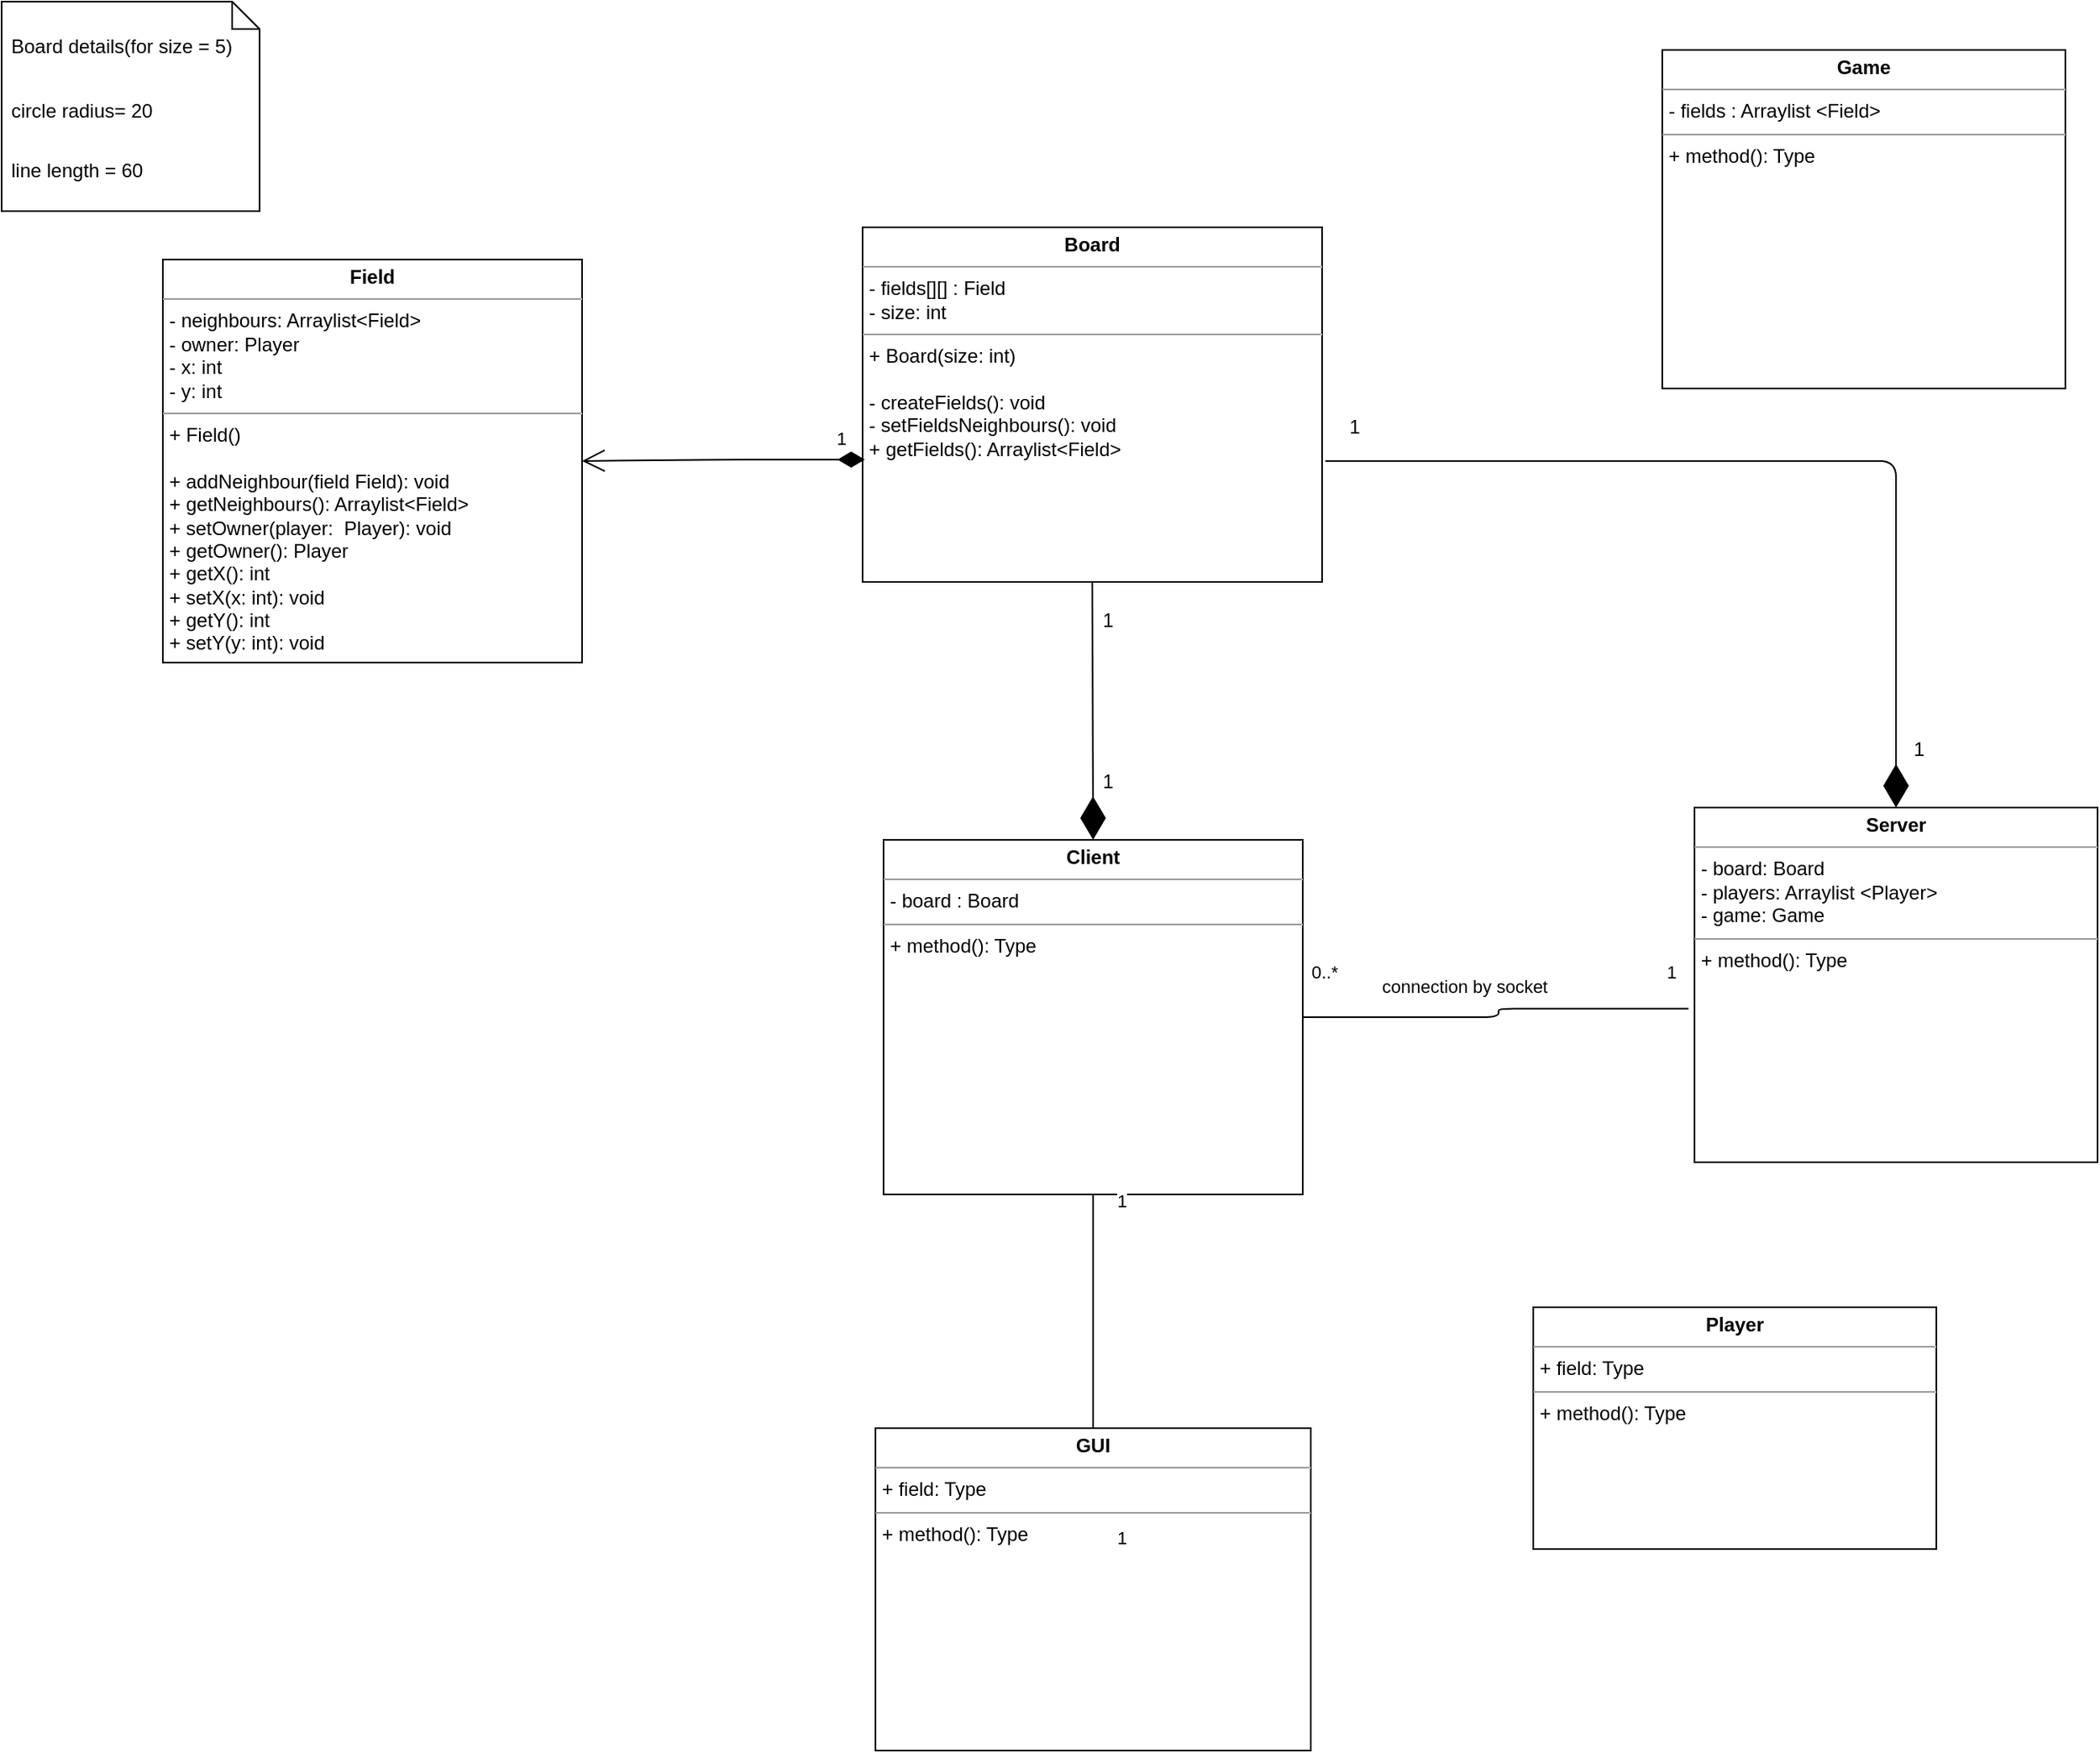 <mxfile version="13.10.9" type="device"><diagram id="KvgGiouU5SmCt_QOJR8G" name="Page-1"><mxGraphModel dx="2839" dy="1831" grid="1" gridSize="10" guides="1" tooltips="1" connect="1" arrows="1" fold="1" page="1" pageScale="1" pageWidth="827" pageHeight="1169" math="0" shadow="0"><root><mxCell id="0"/><mxCell id="1" parent="0"/><mxCell id="o2nBMmS9BLBo9ZvtEjrk-1" value="&lt;p style=&quot;margin: 0px ; margin-top: 4px ; text-align: center&quot;&gt;&lt;b&gt;Server&lt;/b&gt;&lt;/p&gt;&lt;hr size=&quot;1&quot;&gt;&lt;p style=&quot;margin: 0px ; margin-left: 4px&quot;&gt;- board: Board&lt;/p&gt;&lt;p style=&quot;margin: 0px ; margin-left: 4px&quot;&gt;- players: Arraylist &amp;lt;Player&lt;span&gt;&amp;gt;&lt;/span&gt;&lt;/p&gt;&lt;p style=&quot;margin: 0px ; margin-left: 4px&quot;&gt;&lt;span&gt;- game: Game&lt;/span&gt;&lt;/p&gt;&lt;hr size=&quot;1&quot;&gt;&lt;p style=&quot;margin: 0px ; margin-left: 4px&quot;&gt;+ method(): Type&lt;/p&gt;" style="verticalAlign=top;align=left;overflow=fill;fontSize=12;fontFamily=Helvetica;html=1;" parent="1" vertex="1"><mxGeometry x="-40" y="30" width="250" height="220" as="geometry"/></mxCell><mxCell id="o2nBMmS9BLBo9ZvtEjrk-2" value="&lt;p style=&quot;margin: 0px ; margin-top: 4px ; text-align: center&quot;&gt;&lt;b&gt;Board&lt;/b&gt;&lt;/p&gt;&lt;hr size=&quot;1&quot;&gt;&lt;p style=&quot;margin: 0px ; margin-left: 4px&quot;&gt;- fields[][]&lt;span&gt;&amp;nbsp;: Field&lt;/span&gt;&lt;/p&gt;&lt;p style=&quot;margin: 0px ; margin-left: 4px&quot;&gt;- size: int&lt;/p&gt;&lt;hr size=&quot;1&quot;&gt;&lt;p style=&quot;margin: 0px ; margin-left: 4px&quot;&gt;+ Board(size: int)&lt;/p&gt;&lt;p style=&quot;margin: 0px ; margin-left: 4px&quot;&gt;&lt;br&gt;&lt;/p&gt;&lt;p style=&quot;margin: 0px ; margin-left: 4px&quot;&gt;- createFields(): void&lt;/p&gt;&lt;p style=&quot;margin: 0px ; margin-left: 4px&quot;&gt;- setFieldsNeighbours(): void&lt;/p&gt;&lt;p style=&quot;margin: 0px ; margin-left: 4px&quot;&gt;+ getFields(): Arraylist&amp;lt;Field&amp;gt;&lt;/p&gt;" style="verticalAlign=top;align=left;overflow=fill;fontSize=12;fontFamily=Helvetica;html=1;" parent="1" vertex="1"><mxGeometry x="-556" y="-330" width="285" height="220" as="geometry"/></mxCell><mxCell id="o2nBMmS9BLBo9ZvtEjrk-10" value="&lt;p style=&quot;margin: 0px ; margin-top: 4px ; text-align: center&quot;&gt;&lt;b&gt;Field&lt;/b&gt;&lt;/p&gt;&lt;hr size=&quot;1&quot;&gt;&lt;p style=&quot;margin: 0px ; margin-left: 4px&quot;&gt;- neighbours: Arraylist&amp;lt;Field&amp;gt;&lt;/p&gt;&lt;p style=&quot;margin: 0px ; margin-left: 4px&quot;&gt;- owner: Player&lt;/p&gt;&lt;p style=&quot;margin: 0px ; margin-left: 4px&quot;&gt;- x: int&lt;/p&gt;&lt;p style=&quot;margin: 0px ; margin-left: 4px&quot;&gt;- y: int&lt;/p&gt;&lt;hr size=&quot;1&quot;&gt;&lt;p style=&quot;margin: 0px ; margin-left: 4px&quot;&gt;+ Field()&lt;/p&gt;&lt;p style=&quot;margin: 0px ; margin-left: 4px&quot;&gt;&lt;br&gt;&lt;/p&gt;&lt;p style=&quot;margin: 0px ; margin-left: 4px&quot;&gt;+ addNeighbour(field Field): void&lt;/p&gt;&lt;p style=&quot;margin: 0px ; margin-left: 4px&quot;&gt;+ getNeighbours(): Arraylist&amp;lt;Field&amp;gt;&lt;/p&gt;&lt;p style=&quot;margin: 0px ; margin-left: 4px&quot;&gt;+ setOwner(player:&amp;nbsp; Player): void&lt;/p&gt;&lt;p style=&quot;margin: 0px ; margin-left: 4px&quot;&gt;+ getOwner(): Player&lt;/p&gt;&lt;p style=&quot;margin: 0px ; margin-left: 4px&quot;&gt;+ getX(): int&lt;/p&gt;&lt;p style=&quot;margin: 0px ; margin-left: 4px&quot;&gt;+ setX(x: int): void&lt;/p&gt;&lt;p style=&quot;margin: 0px 0px 0px 4px&quot;&gt;+ getY(): int&lt;/p&gt;&lt;p style=&quot;margin: 0px 0px 0px 4px&quot;&gt;+ setY(y: int): void&lt;/p&gt;" style="verticalAlign=top;align=left;overflow=fill;fontSize=12;fontFamily=Helvetica;html=1;" parent="1" vertex="1"><mxGeometry x="-990" y="-310" width="260" height="250" as="geometry"/></mxCell><mxCell id="o2nBMmS9BLBo9ZvtEjrk-13" value="&lt;p style=&quot;margin: 0px ; margin-top: 4px ; text-align: center&quot;&gt;&lt;b&gt;Player&lt;/b&gt;&lt;/p&gt;&lt;hr size=&quot;1&quot;&gt;&lt;p style=&quot;margin: 0px ; margin-left: 4px&quot;&gt;+ field: Type&lt;/p&gt;&lt;hr size=&quot;1&quot;&gt;&lt;p style=&quot;margin: 0px ; margin-left: 4px&quot;&gt;+ method(): Type&lt;/p&gt;" style="verticalAlign=top;align=left;overflow=fill;fontSize=12;fontFamily=Helvetica;html=1;" parent="1" vertex="1"><mxGeometry x="-140" y="340" width="250" height="150" as="geometry"/></mxCell><mxCell id="o2nBMmS9BLBo9ZvtEjrk-16" value="&lt;p style=&quot;margin: 0px ; margin-top: 4px ; text-align: center&quot;&gt;&lt;b&gt;Client&lt;/b&gt;&lt;/p&gt;&lt;hr size=&quot;1&quot;&gt;&lt;p style=&quot;margin: 0px ; margin-left: 4px&quot;&gt;- board : Board&lt;/p&gt;&lt;hr size=&quot;1&quot;&gt;&lt;p style=&quot;margin: 0px ; margin-left: 4px&quot;&gt;+ method(): Type&lt;/p&gt;" style="verticalAlign=top;align=left;overflow=fill;fontSize=12;fontFamily=Helvetica;html=1;" parent="1" vertex="1"><mxGeometry x="-543" y="50" width="260" height="220" as="geometry"/></mxCell><mxCell id="o2nBMmS9BLBo9ZvtEjrk-22" value="" style="endArrow=none;html=1;edgeStyle=orthogonalEdgeStyle;strokeWidth=1;fontFamily=Helvetica;fontSize=11;align=left;exitX=1;exitY=0.5;exitDx=0;exitDy=0;entryX=-0.015;entryY=0.567;entryDx=0;entryDy=0;entryPerimeter=0;" parent="1" source="o2nBMmS9BLBo9ZvtEjrk-16" target="o2nBMmS9BLBo9ZvtEjrk-1" edge="1"><mxGeometry relative="1" as="geometry"><mxPoint x="-200" y="150" as="sourcePoint"/><mxPoint x="-40" y="150" as="targetPoint"/></mxGeometry></mxCell><mxCell id="o2nBMmS9BLBo9ZvtEjrk-24" value="connection by socket" style="edgeLabel;resizable=0;html=1;align=right;verticalAlign=bottom;" parent="o2nBMmS9BLBo9ZvtEjrk-22" connectable="0" vertex="1"><mxGeometry x="1" relative="1" as="geometry"><mxPoint x="-86.67" y="-4.74" as="offset"/></mxGeometry></mxCell><mxCell id="o2nBMmS9BLBo9ZvtEjrk-25" value="0..*" style="edgeLabel;resizable=0;html=1;align=right;verticalAlign=bottom;" parent="1" connectable="0" vertex="1"><mxGeometry x="-260.003" y="140.0" as="geometry"/></mxCell><mxCell id="o2nBMmS9BLBo9ZvtEjrk-26" value="1" style="edgeLabel;resizable=0;html=1;align=right;verticalAlign=bottom;" parent="1" connectable="0" vertex="1"><mxGeometry x="-50.003" y="140.0" as="geometry"/></mxCell><mxCell id="o2nBMmS9BLBo9ZvtEjrk-31" value="&lt;p style=&quot;margin: 0px ; margin-top: 4px ; text-align: center&quot;&gt;&lt;b&gt;Game&lt;/b&gt;&lt;/p&gt;&lt;hr size=&quot;1&quot;&gt;&lt;p style=&quot;margin: 0px ; margin-left: 4px&quot;&gt;- fields : Arraylist &amp;lt;Field&amp;gt;&lt;/p&gt;&lt;hr size=&quot;1&quot;&gt;&lt;p style=&quot;margin: 0px ; margin-left: 4px&quot;&gt;+ method(): Type&lt;/p&gt;" style="verticalAlign=top;align=left;overflow=fill;fontSize=12;fontFamily=Helvetica;html=1;" parent="1" vertex="1"><mxGeometry x="-60" y="-440" width="250" height="210" as="geometry"/></mxCell><mxCell id="o2nBMmS9BLBo9ZvtEjrk-38" value="&lt;p style=&quot;margin: 0px ; margin-top: 4px ; text-align: center&quot;&gt;&lt;b&gt;GUI&lt;/b&gt;&lt;/p&gt;&lt;hr size=&quot;1&quot;&gt;&lt;p style=&quot;margin: 0px ; margin-left: 4px&quot;&gt;+ field: Type&lt;/p&gt;&lt;hr size=&quot;1&quot;&gt;&lt;p style=&quot;margin: 0px ; margin-left: 4px&quot;&gt;+ method(): Type&lt;/p&gt;" style="verticalAlign=top;align=left;overflow=fill;fontSize=12;fontFamily=Helvetica;html=1;" parent="1" vertex="1"><mxGeometry x="-548" y="415" width="270" height="200" as="geometry"/></mxCell><mxCell id="o2nBMmS9BLBo9ZvtEjrk-40" value="1" style="endArrow=none;html=1;endSize=12;startArrow=none;startSize=14;startFill=0;edgeStyle=orthogonalEdgeStyle;align=left;verticalAlign=bottom;strokeWidth=1;fontFamily=Helvetica;fontSize=11;exitX=0.5;exitY=1;exitDx=0;exitDy=0;entryX=0.5;entryY=0;entryDx=0;entryDy=0;endFill=0;" parent="1" source="o2nBMmS9BLBo9ZvtEjrk-16" target="o2nBMmS9BLBo9ZvtEjrk-38" edge="1"><mxGeometry x="-0.826" y="13" relative="1" as="geometry"><mxPoint x="-413" y="280" as="sourcePoint"/><mxPoint x="-413" y="480" as="targetPoint"/><Array as="points"><mxPoint x="-413" y="330"/><mxPoint x="-413" y="330"/></Array><mxPoint as="offset"/></mxGeometry></mxCell><mxCell id="o2nBMmS9BLBo9ZvtEjrk-42" value="&lt;span style=&quot;color: rgb(0, 0, 0); font-family: helvetica; font-size: 11px; font-style: normal; font-weight: 400; letter-spacing: normal; text-align: left; text-indent: 0px; text-transform: none; word-spacing: 0px; background-color: rgb(255, 255, 255); display: inline; float: none;&quot;&gt;1&lt;/span&gt;" style="text;whiteSpace=wrap;html=1;fontSize=11;fontFamily=Helvetica;" parent="1" vertex="1"><mxGeometry x="-400" y="470" width="30" height="30" as="geometry"/></mxCell><mxCell id="o2nBMmS9BLBo9ZvtEjrk-45" value="" style="shape=note2;size=17;childLayout=stackLayout;horizontalStack=0;resizeParent=1;resizeParentMax=0;resizeLast=0;collapsible=0;marginBottom=0;html=1;container=1;fontFamily=Helvetica;fontSize=11;" parent="1" vertex="1"><mxGeometry x="-1090" y="-470" width="160" height="130" as="geometry"/></mxCell><mxCell id="o2nBMmS9BLBo9ZvtEjrk-46" value="Board details(for size = 5)" style="text;html=1;strokeColor=none;fillColor=none;align=left;verticalAlign=middle;spacingLeft=4;spacingRight=4;overflow=hidden;rotatable=0;points=[[0,0.5],[1,0.5]];portConstraint=eastwest;" parent="o2nBMmS9BLBo9ZvtEjrk-45" vertex="1"><mxGeometry width="160" height="55" as="geometry"/></mxCell><mxCell id="o2nBMmS9BLBo9ZvtEjrk-47" value="circle radius= 20" style="text;html=1;strokeColor=none;fillColor=none;align=left;verticalAlign=middle;spacingLeft=4;spacingRight=4;overflow=hidden;rotatable=0;points=[[0,0.5],[1,0.5]];portConstraint=eastwest;" parent="o2nBMmS9BLBo9ZvtEjrk-45" vertex="1"><mxGeometry y="55" width="160" height="25" as="geometry"/></mxCell><mxCell id="o2nBMmS9BLBo9ZvtEjrk-48" value="line length = 60" style="text;html=1;strokeColor=none;fillColor=none;align=left;verticalAlign=middle;spacingLeft=4;spacingRight=4;overflow=hidden;rotatable=0;points=[[0,0.5],[1,0.5]];portConstraint=eastwest;" parent="o2nBMmS9BLBo9ZvtEjrk-45" vertex="1"><mxGeometry y="80" width="160" height="50" as="geometry"/></mxCell><mxCell id="h3CTQJleC5iGIYXIQDdX-1" value="1" style="endArrow=open;html=1;endSize=12;startArrow=diamondThin;startSize=14;startFill=1;edgeStyle=orthogonalEdgeStyle;align=left;verticalAlign=bottom;entryX=1;entryY=0.5;entryDx=0;entryDy=0;exitX=0.005;exitY=0.655;exitDx=0;exitDy=0;exitPerimeter=0;" edge="1" parent="1" source="o2nBMmS9BLBo9ZvtEjrk-2" target="o2nBMmS9BLBo9ZvtEjrk-10"><mxGeometry x="-0.786" y="-4" relative="1" as="geometry"><mxPoint x="-520" y="-125.5" as="sourcePoint"/><mxPoint x="-680" y="-125.5" as="targetPoint"/><Array as="points"/><mxPoint as="offset"/></mxGeometry></mxCell><mxCell id="h3CTQJleC5iGIYXIQDdX-2" value="" style="endArrow=diamondThin;endFill=1;endSize=24;html=1;exitX=0.5;exitY=1;exitDx=0;exitDy=0;entryX=0.5;entryY=0;entryDx=0;entryDy=0;" edge="1" parent="1" source="o2nBMmS9BLBo9ZvtEjrk-2" target="o2nBMmS9BLBo9ZvtEjrk-16"><mxGeometry width="160" relative="1" as="geometry"><mxPoint x="-413" y="-90" as="sourcePoint"/><mxPoint x="-413" y="40" as="targetPoint"/></mxGeometry></mxCell><mxCell id="h3CTQJleC5iGIYXIQDdX-3" value="1&#10;" style="text;strokeColor=none;fillColor=none;align=left;verticalAlign=top;spacingLeft=4;spacingRight=4;overflow=hidden;rotatable=0;points=[[0,0.5],[1,0.5]];portConstraint=eastwest;" vertex="1" parent="1"><mxGeometry x="-413" width="100" height="26" as="geometry"/></mxCell><mxCell id="h3CTQJleC5iGIYXIQDdX-4" value="1&#10;" style="text;strokeColor=none;fillColor=none;align=left;verticalAlign=top;spacingLeft=4;spacingRight=4;overflow=hidden;rotatable=0;points=[[0,0.5],[1,0.5]];portConstraint=eastwest;" vertex="1" parent="1"><mxGeometry x="-413" y="-100" width="100" height="26" as="geometry"/></mxCell><mxCell id="h3CTQJleC5iGIYXIQDdX-5" value="" style="endArrow=diamondThin;endFill=1;endSize=24;html=1;exitX=1.007;exitY=0.659;exitDx=0;exitDy=0;exitPerimeter=0;entryX=0.5;entryY=0;entryDx=0;entryDy=0;" edge="1" parent="1" source="o2nBMmS9BLBo9ZvtEjrk-2" target="o2nBMmS9BLBo9ZvtEjrk-1"><mxGeometry width="160" relative="1" as="geometry"><mxPoint x="-110" y="-180" as="sourcePoint"/><mxPoint x="50" y="-180" as="targetPoint"/><Array as="points"><mxPoint x="85" y="-185"/></Array></mxGeometry></mxCell><mxCell id="h3CTQJleC5iGIYXIQDdX-7" value="1&#10;" style="text;strokeColor=none;fillColor=none;align=left;verticalAlign=top;spacingLeft=4;spacingRight=4;overflow=hidden;rotatable=0;points=[[0,0.5],[1,0.5]];portConstraint=eastwest;" vertex="1" parent="1"><mxGeometry x="-260" y="-220" width="100" height="26" as="geometry"/></mxCell><mxCell id="h3CTQJleC5iGIYXIQDdX-8" value="1&#10;" style="text;strokeColor=none;fillColor=none;align=left;verticalAlign=top;spacingLeft=4;spacingRight=4;overflow=hidden;rotatable=0;points=[[0,0.5],[1,0.5]];portConstraint=eastwest;" vertex="1" parent="1"><mxGeometry x="90" y="-20" width="100" height="26" as="geometry"/></mxCell></root></mxGraphModel></diagram></mxfile>